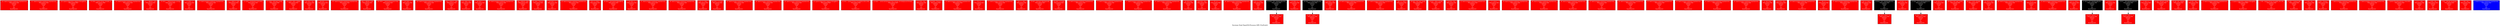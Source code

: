 digraph G {
label="System.Void XaeiOS.Process.SIP::TryExit()"
node [ fontsize=10, style=filled, shape=rectangle, fontname="Tahoma"];
edge [ fontsize=10, fontname="Tahoma"];
122 ;
122 [label="122: XaeiO.Compiler.CodeModel.NopStatement\nFlow control: Next\nDefined: \nUsed: \nIn: \nOut: \nReaching Defs: ", fillcolor="#FF0000FF", fontcolor="#FFFFFFFF"];
121 ;
121 [label="121: XaeiO.Compiler.CodeModel.NopStatement\nFlow control: Next\nDefined: \nUsed: \nIn: \nOut: \nReaching Defs: ", fillcolor="#FF0000FF", fontcolor="#FFFFFFFF"];
120 ;
120 [label="120: System.Diagnostics.Logging::Debug($t58)\nFlow control: Next\nDefined: \nUsed: \nIn: \nOut: \nReaching Defs: ", fillcolor="#FF0000FF", fontcolor="#FFFFFFFF"];
119 ;
119 [label="119: $t58 = System.String::Concat(V_3)\nFlow control: Next\nDefined: \nUsed: \nIn: \nOut: \nReaching Defs: ", fillcolor="#FF0000FF", fontcolor="#FFFFFFFF"];
118 ;
118 [label="118: XaeiO.Compiler.CodeModel.NopStatement\nFlow control: Next\nDefined: \nUsed: \nIn: \nOut: \nReaching Defs: ", fillcolor="#FF0000FF", fontcolor="#FFFFFFFF"];
117 ;
117 [label="117: V_3[$t56] = $t57\nFlow control: Next\nDefined: \nUsed: \nIn: \nOut: \nReaching Defs: ", fillcolor="#FF0000FF", fontcolor="#FFFFFFFF"];
116 ;
116 [label="116: $t57 = \" child processes running\"\nFlow control: Next\nDefined: \nUsed: \nIn: \nOut: \nReaching Defs: ", fillcolor="#FF0000FF", fontcolor="#FFFFFFFF"];
115 ;
115 [label="115: $t56 = 4\nFlow control: Next\nDefined: \nUsed: \nIn: \nOut: \nReaching Defs: ", fillcolor="#FF0000FF", fontcolor="#FFFFFFFF"];
114 ;
114 [label="114: XaeiO.Compiler.CodeModel.NopStatement\nFlow control: Next\nDefined: \nUsed: \nIn: \nOut: \nReaching Defs: ", fillcolor="#FF0000FF", fontcolor="#FFFFFFFF"];
113 ;
113 [label="113: V_3[$t51] = $t55\nFlow control: Next\nDefined: \nUsed: \nIn: \nOut: \nReaching Defs: ", fillcolor="#FF0000FF", fontcolor="#FFFFFFFF"];
112 ;
112 [label="112: $t55 = box(System.Int32,$t54)\nFlow control: Next\nDefined: \nUsed: \nIn: \nOut: \nReaching Defs: ", fillcolor="#FF0000FF", fontcolor="#FFFFFFFF"];
111 ;
111 [label="111: $t54 = $t53.get_Count()\nFlow control: Next\nDefined: \nUsed: \nIn: \nOut: \nReaching Defs: ", fillcolor="#FF0000FF", fontcolor="#FFFFFFFF"];
110 ;
110 [label="110: $t53 = $t52._children\nFlow control: Next\nDefined: \nUsed: \nIn: \nOut: \nReaching Defs: ", fillcolor="#FF0000FF", fontcolor="#FFFFFFFF"];
109 ;
109 [label="109: $t52 = this\nFlow control: Next\nDefined: \nUsed: \nIn: \nOut: \nReaching Defs: ", fillcolor="#FF0000FF", fontcolor="#FFFFFFFF"];
108 ;
108 [label="108: $t51 = 3\nFlow control: Next\nDefined: \nUsed: \nIn: \nOut: \nReaching Defs: ", fillcolor="#FF0000FF", fontcolor="#FFFFFFFF"];
107 ;
107 [label="107: XaeiO.Compiler.CodeModel.NopStatement\nFlow control: Next\nDefined: \nUsed: \nIn: \nOut: \nReaching Defs: ", fillcolor="#FF0000FF", fontcolor="#FFFFFFFF"];
106 ;
106 [label="106: V_3[$t49] = $t50\nFlow control: Next\nDefined: \nUsed: \nIn: \nOut: \nReaching Defs: ", fillcolor="#FF0000FF", fontcolor="#FFFFFFFF"];
105 ;
105 [label="105: $t50 = \" cannot exit because it has \"\nFlow control: Next\nDefined: \nUsed: \nIn: \nOut: \nReaching Defs: ", fillcolor="#FF0000FF", fontcolor="#FFFFFFFF"];
104 ;
104 [label="104: $t49 = 2\nFlow control: Next\nDefined: \nUsed: \nIn: \nOut: \nReaching Defs: ", fillcolor="#FF0000FF", fontcolor="#FFFFFFFF"];
103 ;
103 [label="103: XaeiO.Compiler.CodeModel.NopStatement\nFlow control: Next\nDefined: \nUsed: \nIn: \nOut: \nReaching Defs: ", fillcolor="#FF0000FF", fontcolor="#FFFFFFFF"];
102 ;
102 [label="102: V_3[$t47] = $t48\nFlow control: Next\nDefined: \nUsed: \nIn: \nOut: \nReaching Defs: ", fillcolor="#FF0000FF", fontcolor="#FFFFFFFF"];
101 ;
101 [label="101: $t48 = this\nFlow control: Next\nDefined: \nUsed: \nIn: \nOut: \nReaching Defs: ", fillcolor="#FF0000FF", fontcolor="#FFFFFFFF"];
100 ;
100 [label="100: $t47 = 1\nFlow control: Next\nDefined: \nUsed: \nIn: \nOut: \nReaching Defs: ", fillcolor="#FF0000FF", fontcolor="#FFFFFFFF"];
99 ;
99 [label="99: XaeiO.Compiler.CodeModel.NopStatement\nFlow control: Next\nDefined: \nUsed: \nIn: \nOut: \nReaching Defs: ", fillcolor="#FF0000FF", fontcolor="#FFFFFFFF"];
98 ;
98 [label="98: V_3[$t45] = $t46\nFlow control: Next\nDefined: \nUsed: \nIn: \nOut: \nReaching Defs: ", fillcolor="#FF0000FF", fontcolor="#FFFFFFFF"];
97 ;
97 [label="97: $t46 = \"Process \"\nFlow control: Next\nDefined: \nUsed: \nIn: \nOut: \nReaching Defs: ", fillcolor="#FF0000FF", fontcolor="#FFFFFFFF"];
96 ;
96 [label="96: $t45 = 0\nFlow control: Next\nDefined: \nUsed: \nIn: \nOut: \nReaching Defs: ", fillcolor="#FF0000FF", fontcolor="#FFFFFFFF"];
95 ;
95 [label="95: XaeiO.Compiler.CodeModel.NopStatement\nFlow control: Next\nDefined: \nUsed: \nIn: \nOut: \nReaching Defs: ", fillcolor="#FF0000FF", fontcolor="#FFFFFFFF"];
94 ;
94 [label="94: V_3 = $t44\nFlow control: Next\nDefined: \nUsed: \nIn: \nOut: \nReaching Defs: ", fillcolor="#FF0000FF", fontcolor="#FFFFFFFF"];
93 ;
93 [label="93: $t44 = new System.Object[$t43]\nFlow control: Next\nDefined: \nUsed: \nIn: \nOut: \nReaching Defs: ", fillcolor="#FF0000FF", fontcolor="#FFFFFFFF"];
92 ;
92 [label="92: $t43 = 5\nFlow control: Next\nDefined: \nUsed: \nIn: \nOut: \nReaching Defs: ", fillcolor="#FF0000FF", fontcolor="#FFFFFFFF"];
91 ;
91 [label="91: XaeiO.Compiler.CodeModel.NopStatement\nFlow control: Next\nDefined: \nUsed: \nIn: \nOut: \nReaching Defs: ", fillcolor="#FF0000FF", fontcolor="#FFFFFFFF"];
90 ;
90 [label="90: XaeiO.Compiler.CodeModel.NopStatement\nFlow control: Next\nDefined: \nUsed: \nIn: \nOut: \nReaching Defs: ", fillcolor="#FF0000FF", fontcolor="#FFFFFFFF"];
89 ;
89 [label="89: V_0 = $t42\nFlow control: Next\nDefined: \nUsed: \nIn: \nOut: \nReaching Defs: ", fillcolor="#FF0000FF", fontcolor="#FFFFFFFF"];
88 ;
88 [label="88: $t42 = V_0.Next\nFlow control: Next\nDefined: \nUsed: \nIn: \nOut: \nReaching Defs: ", fillcolor="#FF0000FF", fontcolor="#FFFFFFFF"];
87 ;
87 [label="87: XaeiO.Compiler.CodeModel.NopStatement\nFlow control: Next\nDefined: \nUsed: \nIn: \nOut: \nReaching Defs: ", fillcolor="#FF0000FF", fontcolor="#FFFFFFFF"];
86 ;
86 [label="86: XaeiO.Compiler.CodeModel.NopStatement\nFlow control: Next\nDefined: \nUsed: \nIn: \nOut: \nReaching Defs: ", fillcolor="#FF0000FF", fontcolor="#FFFFFFFF"];
85 ;
85 [label="85: XaeiO.Compiler.CodeModel.NopStatement\nFlow control: Next\nDefined: \nUsed: \nIn: \nOut: \nReaching Defs: ", fillcolor="#FF0000FF", fontcolor="#FFFFFFFF"];
84 ;
84 [label="84: System.Diagnostics.Logging::Debug($t41)\nFlow control: Next\nDefined: \nUsed: \nIn: \nOut: \nReaching Defs: ", fillcolor="#FF0000FF", fontcolor="#FFFFFFFF"];
83 ;
83 [label="83: $t41 = System.String::Concat($t38, $t39, $t40)\nFlow control: Next\nDefined: \nUsed: \nIn: \nOut: \nReaching Defs: ", fillcolor="#FF0000FF", fontcolor="#FFFFFFFF"];
82 ;
82 [label="82: $t40 = \" cannot exit because it has running, non-background threads.\"\nFlow control: Next\nDefined: \nUsed: \nIn: \nOut: \nReaching Defs: ", fillcolor="#FF0000FF", fontcolor="#FFFFFFFF"];
81 ;
81 [label="81: $t39 = this\nFlow control: Next\nDefined: \nUsed: \nIn: \nOut: \nReaching Defs: ", fillcolor="#FF0000FF", fontcolor="#FFFFFFFF"];
80 ;
80 [label="80: $t38 = \"Process \"\nFlow control: Next\nDefined: \nUsed: \nIn: \nOut: \nReaching Defs: ", fillcolor="#FF0000FF", fontcolor="#FFFFFFFF"];
79 ;
79 [label="79: XaeiO.Compiler.CodeModel.NopStatement\nFlow control: Next\nDefined: \nUsed: \nIn: \nOut: \nReaching Defs: ", fillcolor="#FF0000FF", fontcolor="#FFFFFFFF"];
78 ;
78 [label="78: V_2\nFlow control: Next\nDefined: \nUsed: \nIn: \nOut: \nReaching Defs: ", fillcolor="#FF0000FF", fontcolor="#FFFFFFFF"];
77 ;
77 [label="77: XaeiO.Compiler.CodeModel.NopStatement\nFlow control: Next\nDefined: \nUsed: \nIn: \nOut: \nReaching Defs: ", fillcolor="#FF0000FF", fontcolor="#FFFFFFFF"];
76 ;
76 [label="76: V_2 = $t37\nFlow control: Next\nDefined: \nUsed: \nIn: \nOut: \nReaching Defs: ", fillcolor="#FF0000FF", fontcolor="#FFFFFFFF"];
75 ;
75 [label="75: $t37 = $t36.get_IsBackground()\nFlow control: Next\nDefined: \nUsed: \nIn: \nOut: \nReaching Defs: ", fillcolor="#FF0000FF", fontcolor="#FFFFFFFF"];
74 ;
74 [label="74: $t36 = V_0.Data\nFlow control: Next\nDefined: \nUsed: \nIn: \nOut: \nReaching Defs: ", fillcolor="#FF0000FF", fontcolor="#FFFFFFFF"];
73 ;
73 [label="73: XaeiO.Compiler.CodeModel.NopStatement\nFlow control: Next\nDefined: \nUsed: \nIn: \nOut: \nReaching Defs: ", fillcolor="#FF0000FF", fontcolor="#FFFFFFFF"];
72 ;
72 [label="72: XaeiO.Compiler.CodeModel.NopStatement\nFlow control: Next\nDefined: \nUsed: \nIn: \nOut: \nReaching Defs: ", fillcolor="#FF0000FF", fontcolor="#FFFFFFFF"];
71 ;
71 [label="71: XaeiO.Compiler.CodeModel.NopStatement\nFlow control: Next\nDefined: \nUsed: \nIn: \nOut: \nReaching Defs: ", fillcolor="#FF0000FF", fontcolor="#FFFFFFFF"];
70 ;
70 [label="70: XaeiO.Compiler.CodeModel.NopStatement\nFlow control: Next\nDefined: \nUsed: \nIn: \nOut: \nReaching Defs: ", fillcolor="#FF0000FF", fontcolor="#FFFFFFFF"];
69 ;
69 [label="69: $t35.Exit()\nFlow control: Next\nDefined: \nUsed: \nIn: \nOut: \nReaching Defs: ", fillcolor="#FF0000FF", fontcolor="#FFFFFFFF"];
68 ;
68 [label="68: $t35 = this\nFlow control: Next\nDefined: \nUsed: \nIn: \nOut: \nReaching Defs: ", fillcolor="#FF0000FF", fontcolor="#FFFFFFFF"];
67 ;
67 [label="67: V_2\nFlow control: Next\nDefined: \nUsed: \nIn: \nOut: \nReaching Defs: ", fillcolor="#FF0000FF", fontcolor="#FFFFFFFF"];
66 ;
66 [label="66: XaeiO.Compiler.CodeModel.NopStatement\nFlow control: Next\nDefined: \nUsed: \nIn: \nOut: \nReaching Defs: ", fillcolor="#FF0000FF", fontcolor="#FFFFFFFF"];
65 ;
65 [label="65: V_2 = $t34\nFlow control: Next\nDefined: \nUsed: \nIn: \nOut: \nReaching Defs: ", fillcolor="#FF0000FF", fontcolor="#FFFFFFFF"];
64 ;
64 [label="64: $t34 = $t33 ? 1 : 0\nFlow control: Next\nDefined: \nUsed: \nIn: \nOut: \nReaching Defs: ", fillcolor="#FF0000FF", fontcolor="#FFFFFFFF"];
63 ;
63 [label="63: $t33 = $t31 ValueEquality $t32\nFlow control: Next\nDefined: \nUsed: \nIn: \nOut: \nReaching Defs: ", fillcolor="#000000FF", fontcolor="#FFFFFFFF"];
62 ;
62 [label="62: $t32 = 0\nFlow control: Next\nDefined: \nUsed: \nIn: \nOut: \nReaching Defs: ", fillcolor="#FF0000FF", fontcolor="#FFFFFFFF"];
61 ;
61 [label="61: $t31 = $t30 ? 1 : 0\nFlow control: Next\nDefined: \nUsed: \nIn: \nOut: \nReaching Defs: ", fillcolor="#FF0000FF", fontcolor="#FFFFFFFF"];
60 ;
60 [label="60: $t30 = V_0 ValueEquality $t29\nFlow control: Next\nDefined: \nUsed: \nIn: \nOut: \nReaching Defs: ", fillcolor="#000000FF", fontcolor="#FFFFFFFF"];
59 ;
59 [label="59: $t29 = null\nFlow control: Next\nDefined: \nUsed: \nIn: \nOut: \nReaching Defs: ", fillcolor="#FF0000FF", fontcolor="#FFFFFFFF"];
58 ;
58 [label="58: XaeiO.Compiler.CodeModel.NopStatement\nFlow control: Next\nDefined: \nUsed: \nIn: \nOut: \nReaching Defs: ", fillcolor="#FF0000FF", fontcolor="#FFFFFFFF"];
57 ;
57 [label="57: XaeiO.Compiler.CodeModel.NopStatement\nFlow control: Next\nDefined: \nUsed: \nIn: \nOut: \nReaching Defs: ", fillcolor="#FF0000FF", fontcolor="#FFFFFFFF"];
56 ;
56 [label="56: V_0 = $t28\nFlow control: Next\nDefined: \nUsed: \nIn: \nOut: \nReaching Defs: ", fillcolor="#FF0000FF", fontcolor="#FFFFFFFF"];
55 ;
55 [label="55: $t28 = $t27.get_Head()\nFlow control: Next\nDefined: \nUsed: \nIn: \nOut: \nReaching Defs: ", fillcolor="#FF0000FF", fontcolor="#FFFFFFFF"];
54 ;
54 [label="54: $t27 = $t26._threads\nFlow control: Next\nDefined: \nUsed: \nIn: \nOut: \nReaching Defs: ", fillcolor="#FF0000FF", fontcolor="#FFFFFFFF"];
53 ;
53 [label="53: $t26 = this\nFlow control: Next\nDefined: \nUsed: \nIn: \nOut: \nReaching Defs: ", fillcolor="#FF0000FF", fontcolor="#FFFFFFFF"];
52 ;
52 [label="52: XaeiO.Compiler.CodeModel.NopStatement\nFlow control: Next\nDefined: \nUsed: \nIn: \nOut: \nReaching Defs: ", fillcolor="#FF0000FF", fontcolor="#FFFFFFFF"];
51 ;
51 [label="51: return\nFlow control: Next\nDefined: \nUsed: \nIn: \nOut: \nReaching Defs: ", fillcolor="#FF0000FF", fontcolor="#FFFFFFFF"];
50 ;
50 [label="50: XaeiO.Compiler.CodeModel.NopStatement\nFlow control: Next\nDefined: \nUsed: \nIn: \nOut: \nReaching Defs: ", fillcolor="#FF0000FF", fontcolor="#FFFFFFFF"];
49 ;
49 [label="49: XaeiO.Compiler.CodeModel.NopStatement\nFlow control: Next\nDefined: \nUsed: \nIn: \nOut: \nReaching Defs: ", fillcolor="#FF0000FF", fontcolor="#FFFFFFFF"];
48 ;
48 [label="48: XaeiO.Compiler.CodeModel.NopStatement\nFlow control: Next\nDefined: \nUsed: \nIn: \nOut: \nReaching Defs: ", fillcolor="#FF0000FF", fontcolor="#FFFFFFFF"];
47 ;
47 [label="47: XaeiO.Compiler.CodeModel.NopStatement\nFlow control: Next\nDefined: \nUsed: \nIn: \nOut: \nReaching Defs: ", fillcolor="#FF0000FF", fontcolor="#FFFFFFFF"];
46 ;
46 [label="46: XaeiO.Compiler.CodeModel.NopStatement\nFlow control: Next\nDefined: \nUsed: \nIn: \nOut: \nReaching Defs: ", fillcolor="#FF0000FF", fontcolor="#FFFFFFFF"];
45 ;
45 [label="45: XaeiO.Compiler.CodeModel.NopStatement\nFlow control: Next\nDefined: \nUsed: \nIn: \nOut: \nReaching Defs: ", fillcolor="#FF0000FF", fontcolor="#FFFFFFFF"];
44 ;
44 [label="44: XaeiO.Compiler.CodeModel.NopStatement\nFlow control: Next\nDefined: \nUsed: \nIn: \nOut: \nReaching Defs: ", fillcolor="#FF0000FF", fontcolor="#FFFFFFFF"];
43 ;
43 [label="43: XaeiO.Compiler.CodeModel.NopStatement\nFlow control: Next\nDefined: \nUsed: \nIn: \nOut: \nReaching Defs: ", fillcolor="#FF0000FF", fontcolor="#FFFFFFFF"];
42 ;
42 [label="42: XaeiO.Compiler.CodeModel.NopStatement\nFlow control: Next\nDefined: \nUsed: \nIn: \nOut: \nReaching Defs: ", fillcolor="#FF0000FF", fontcolor="#FFFFFFFF"];
41 ;
41 [label="41: $t25.Exit()\nFlow control: Next\nDefined: \nUsed: \nIn: \nOut: \nReaching Defs: ", fillcolor="#FF0000FF", fontcolor="#FFFFFFFF"];
40 ;
40 [label="40: $t25 = this\nFlow control: Next\nDefined: \nUsed: \nIn: \nOut: \nReaching Defs: ", fillcolor="#FF0000FF", fontcolor="#FFFFFFFF"];
39 ;
39 [label="39: XaeiO.Compiler.CodeModel.NopStatement\nFlow control: Next\nDefined: \nUsed: \nIn: \nOut: \nReaching Defs: ", fillcolor="#FF0000FF", fontcolor="#FFFFFFFF"];
38 ;
38 [label="38: V_2\nFlow control: Next\nDefined: \nUsed: \nIn: \nOut: \nReaching Defs: ", fillcolor="#FF0000FF", fontcolor="#FFFFFFFF"];
37 ;
37 [label="37: XaeiO.Compiler.CodeModel.NopStatement\nFlow control: Next\nDefined: \nUsed: \nIn: \nOut: \nReaching Defs: ", fillcolor="#FF0000FF", fontcolor="#FFFFFFFF"];
36 ;
36 [label="36: V_2 = $t24\nFlow control: Next\nDefined: \nUsed: \nIn: \nOut: \nReaching Defs: ", fillcolor="#FF0000FF", fontcolor="#FFFFFFFF"];
35 ;
35 [label="35: $t24 = $t23 ? 1 : 0\nFlow control: Next\nDefined: \nUsed: \nIn: \nOut: \nReaching Defs: ", fillcolor="#FF0000FF", fontcolor="#FFFFFFFF"];
34 ;
34 [label="34: $t23 = $t21 ValueEquality $t22\nFlow control: Next\nDefined: \nUsed: \nIn: \nOut: \nReaching Defs: ", fillcolor="#000000FF", fontcolor="#FFFFFFFF"];
33 ;
33 [label="33: $t22 = 0\nFlow control: Next\nDefined: \nUsed: \nIn: \nOut: \nReaching Defs: ", fillcolor="#FF0000FF", fontcolor="#FFFFFFFF"];
32 ;
32 [label="32: $t21 = $t20 ? 1 : 0\nFlow control: Next\nDefined: \nUsed: \nIn: \nOut: \nReaching Defs: ", fillcolor="#FF0000FF", fontcolor="#FFFFFFFF"];
31 ;
31 [label="31: $t20 = $t18 ValueEquality $t19\nFlow control: Next\nDefined: \nUsed: \nIn: \nOut: \nReaching Defs: ", fillcolor="#000000FF", fontcolor="#FFFFFFFF"];
30 ;
30 [label="30: $t19 = 0\nFlow control: Next\nDefined: \nUsed: \nIn: \nOut: \nReaching Defs: ", fillcolor="#FF0000FF", fontcolor="#FFFFFFFF"];
29 ;
29 [label="29: $t18 = $t17.get_Count()\nFlow control: Next\nDefined: \nUsed: \nIn: \nOut: \nReaching Defs: ", fillcolor="#FF0000FF", fontcolor="#FFFFFFFF"];
28 ;
28 [label="28: $t17 = $t16._threads\nFlow control: Next\nDefined: \nUsed: \nIn: \nOut: \nReaching Defs: ", fillcolor="#FF0000FF", fontcolor="#FFFFFFFF"];
27 ;
27 [label="27: $t16 = this\nFlow control: Next\nDefined: \nUsed: \nIn: \nOut: \nReaching Defs: ", fillcolor="#FF0000FF", fontcolor="#FFFFFFFF"];
26 ;
26 [label="26: XaeiO.Compiler.CodeModel.NopStatement\nFlow control: Next\nDefined: \nUsed: \nIn: \nOut: \nReaching Defs: ", fillcolor="#FF0000FF", fontcolor="#FFFFFFFF"];
25 ;
25 [label="25: V_2\nFlow control: Next\nDefined: \nUsed: \nIn: \nOut: \nReaching Defs: ", fillcolor="#FF0000FF", fontcolor="#FFFFFFFF"];
24 ;
24 [label="24: XaeiO.Compiler.CodeModel.NopStatement\nFlow control: Next\nDefined: \nUsed: \nIn: \nOut: \nReaching Defs: ", fillcolor="#FF0000FF", fontcolor="#FFFFFFFF"];
23 ;
23 [label="23: V_2 = $t15\nFlow control: Next\nDefined: \nUsed: \nIn: \nOut: \nReaching Defs: ", fillcolor="#FF0000FF", fontcolor="#FFFFFFFF"];
22 ;
22 [label="22: $t15 = $t14 ? 1 : 0\nFlow control: Next\nDefined: \nUsed: \nIn: \nOut: \nReaching Defs: ", fillcolor="#FF0000FF", fontcolor="#FFFFFFFF"];
21 ;
21 [label="21: $t14 = $t12 ValueEquality $t13\nFlow control: Next\nDefined: \nUsed: \nIn: \nOut: \nReaching Defs: ", fillcolor="#000000FF", fontcolor="#FFFFFFFF"];
20 ;
20 [label="20: $t13 = 0\nFlow control: Next\nDefined: \nUsed: \nIn: \nOut: \nReaching Defs: ", fillcolor="#FF0000FF", fontcolor="#FFFFFFFF"];
19 ;
19 [label="19: $t12 = $t11 ? 1 : 0\nFlow control: Next\nDefined: \nUsed: \nIn: \nOut: \nReaching Defs: ", fillcolor="#FF0000FF", fontcolor="#FFFFFFFF"];
18 ;
18 [label="18: $t11 = $t9 ValueEquality $t10\nFlow control: Next\nDefined: \nUsed: \nIn: \nOut: \nReaching Defs: ", fillcolor="#000000FF", fontcolor="#FFFFFFFF"];
17 ;
17 [label="17: $t10 = 0\nFlow control: Next\nDefined: \nUsed: \nIn: \nOut: \nReaching Defs: ", fillcolor="#FF0000FF", fontcolor="#FFFFFFFF"];
16 ;
16 [label="16: $t9 = $t8.get_Count()\nFlow control: Next\nDefined: \nUsed: \nIn: \nOut: \nReaching Defs: ", fillcolor="#FF0000FF", fontcolor="#FFFFFFFF"];
15 ;
15 [label="15: $t8 = $t7._children\nFlow control: Next\nDefined: \nUsed: \nIn: \nOut: \nReaching Defs: ", fillcolor="#FF0000FF", fontcolor="#FFFFFFFF"];
14 ;
14 [label="14: $t7 = this\nFlow control: Next\nDefined: \nUsed: \nIn: \nOut: \nReaching Defs: ", fillcolor="#FF0000FF", fontcolor="#FFFFFFFF"];
13 ;
13 [label="13: XaeiO.Compiler.CodeModel.NopStatement\nFlow control: Next\nDefined: \nUsed: \nIn: \nOut: \nReaching Defs: ", fillcolor="#FF0000FF", fontcolor="#FFFFFFFF"];
12 ;
12 [label="12: System.Diagnostics.Logging::Debug($t6)\nFlow control: Next\nDefined: \nUsed: \nIn: \nOut: \nReaching Defs: ", fillcolor="#FF0000FF", fontcolor="#FFFFFFFF"];
11 ;
11 [label="11: $t6 = System.String::Concat($t3, $t4, $t5)\nFlow control: Next\nDefined: \nUsed: \nIn: \nOut: \nReaching Defs: ", fillcolor="#FF0000FF", fontcolor="#FFFFFFFF"];
10 ;
10 [label="10: $t5 = \" trying to exit\"\nFlow control: Next\nDefined: \nUsed: \nIn: \nOut: \nReaching Defs: ", fillcolor="#FF0000FF", fontcolor="#FFFFFFFF"];
9 ;
9 [label="9: $t4 = this\nFlow control: Next\nDefined: \nUsed: \nIn: \nOut: \nReaching Defs: ", fillcolor="#FF0000FF", fontcolor="#FFFFFFFF"];
8 ;
8 [label="8: $t3 = \"Process \"\nFlow control: Next\nDefined: \nUsed: \nIn: \nOut: \nReaching Defs: ", fillcolor="#FF0000FF", fontcolor="#FFFFFFFF"];
7 ;
7 [label="7: XaeiO.Compiler.CodeModel.NopStatement\nFlow control: Next\nDefined: \nUsed: \nIn: \nOut: \nReaching Defs: ", fillcolor="#FF0000FF", fontcolor="#FFFFFFFF"];
6 ;
6 [label="6: XaeiO.Compiler.CodeModel.NopStatement\nFlow control: Next\nDefined: \nUsed: \nIn: \nOut: \nReaching Defs: ", fillcolor="#FF0000FF", fontcolor="#FFFFFFFF"];
5 ;
5 [label="5: System.Threading.Monitor::Enter($tf2)\nFlow control: Next\nDefined: \nUsed: \nIn: \nOut: \nReaching Defs: ", fillcolor="#FF0000FF", fontcolor="#FFFFFFFF"];
4 ;
4 [label="4: V_1 = $tf2\nFlow control: Next\nDefined: \nUsed: \nIn: \nOut: \nReaching Defs: ", fillcolor="#FF0000FF", fontcolor="#FFFFFFFF"];
3 ;
3 [label="3: $tf2 = $t1\nFlow control: Next\nDefined: \nUsed: \nIn: \nOut: \nReaching Defs: ", fillcolor="#FF0000FF", fontcolor="#FFFFFFFF"];
2 ;
2 [label="2: $t1 = $t0.get_SyncRoot()\nFlow control: Next\nDefined: \nUsed: \nIn: \nOut: \nReaching Defs: ", fillcolor="#FF0000FF", fontcolor="#FFFFFFFF"];
1 ;
1 [label="1: $t0 = this\nFlow control: Next\nDefined: \nUsed: \nIn: \nOut: \nReaching Defs: ", fillcolor="#FF0000FF", fontcolor="#FFFFFFFF"];
0 ;
0 [label="0: XaeiO.Compiler.CodeModel.NopStatement\nFlow control: Next\nDefined: \nUsed: \nIn: \nOut: \nReaching Defs: ", fillcolor="#0000FFFF", fontcolor="#FFFFFFFF"];
63 -> 64 [ label="", style="solid"];
60 -> 61 [ label="", style="solid"];
34 -> 35 [ label="", style="solid"];
31 -> 32 [ label="", style="solid"];
21 -> 22 [ label="", style="solid"];
18 -> 19 [ label="", style="solid"];
}
